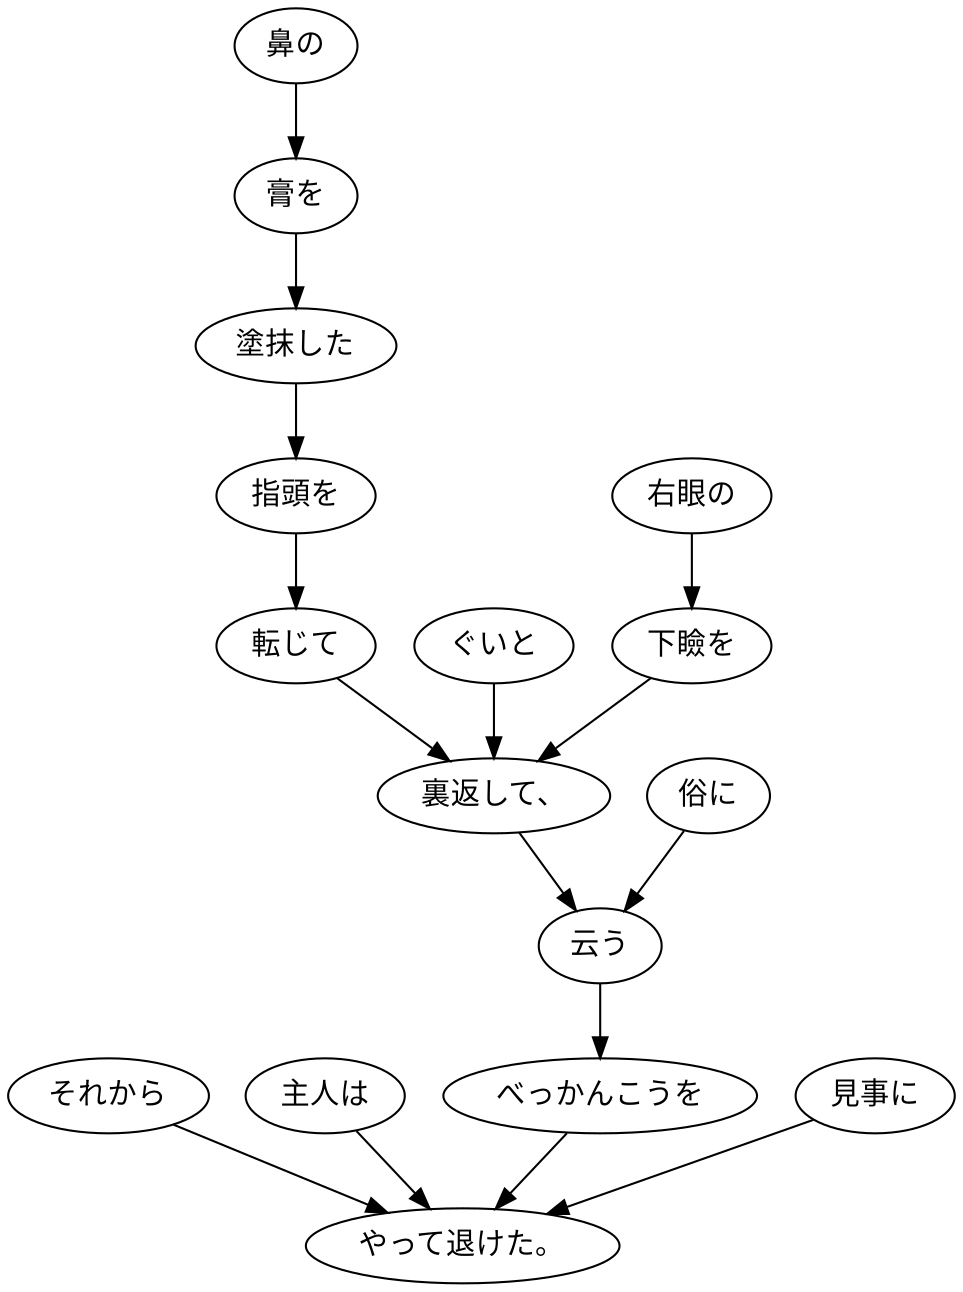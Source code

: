 digraph graph5689 {
	node0 [label="それから"];
	node1 [label="主人は"];
	node2 [label="鼻の"];
	node3 [label="膏を"];
	node4 [label="塗抹した"];
	node5 [label="指頭を"];
	node6 [label="転じて"];
	node7 [label="ぐいと"];
	node8 [label="右眼の"];
	node9 [label="下瞼を"];
	node10 [label="裏返して、"];
	node11 [label="俗に"];
	node12 [label="云う"];
	node13 [label="べっかんこうを"];
	node14 [label="見事に"];
	node15 [label="やって退けた。"];
	node0 -> node15;
	node1 -> node15;
	node2 -> node3;
	node3 -> node4;
	node4 -> node5;
	node5 -> node6;
	node6 -> node10;
	node7 -> node10;
	node8 -> node9;
	node9 -> node10;
	node10 -> node12;
	node11 -> node12;
	node12 -> node13;
	node13 -> node15;
	node14 -> node15;
}
